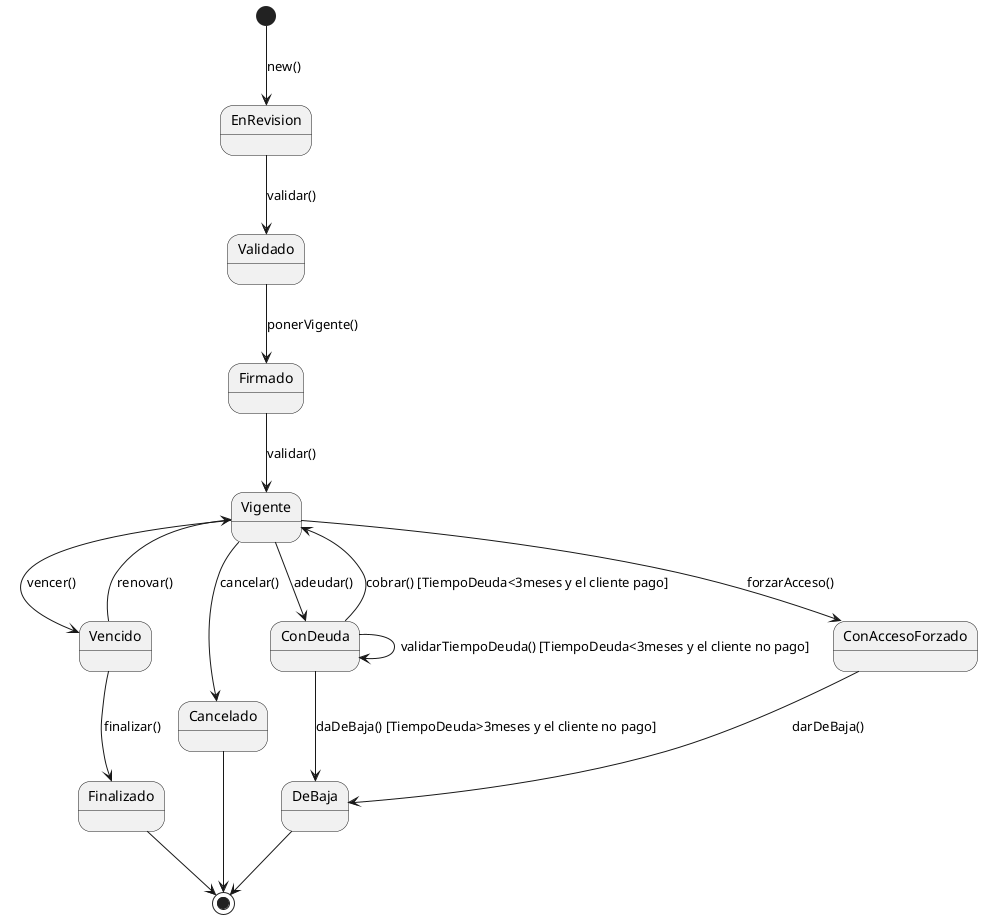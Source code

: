 @startuml contrato

[*] --> EnRevision : new()

EnRevision --> Validado : validar()
Validado --> Firmado : ponerVigente()

Firmado --> Vigente : validar()

Vigente --> Vencido : vencer()

Vencido --> Vigente : renovar()
Vencido --> Finalizado : finalizar()

Vigente --> ConDeuda : adeudar()

ConDeuda --> Vigente : cobrar() [TiempoDeuda<3meses y el cliente pago]

ConDeuda --> ConDeuda : validarTiempoDeuda() [TiempoDeuda<3meses y el cliente no pago]

ConDeuda --> DeBaja : daDeBaja() [TiempoDeuda>3meses y el cliente no pago]

Vigente --> Cancelado : cancelar()

Vigente --> ConAccesoForzado : forzarAcceso()

ConAccesoForzado --> DeBaja : darDeBaja()

DeBaja --> [*]
Finalizado --> [*]
Cancelado -->[*]


@enduml

"ConAccesoForzado
Cancelado"